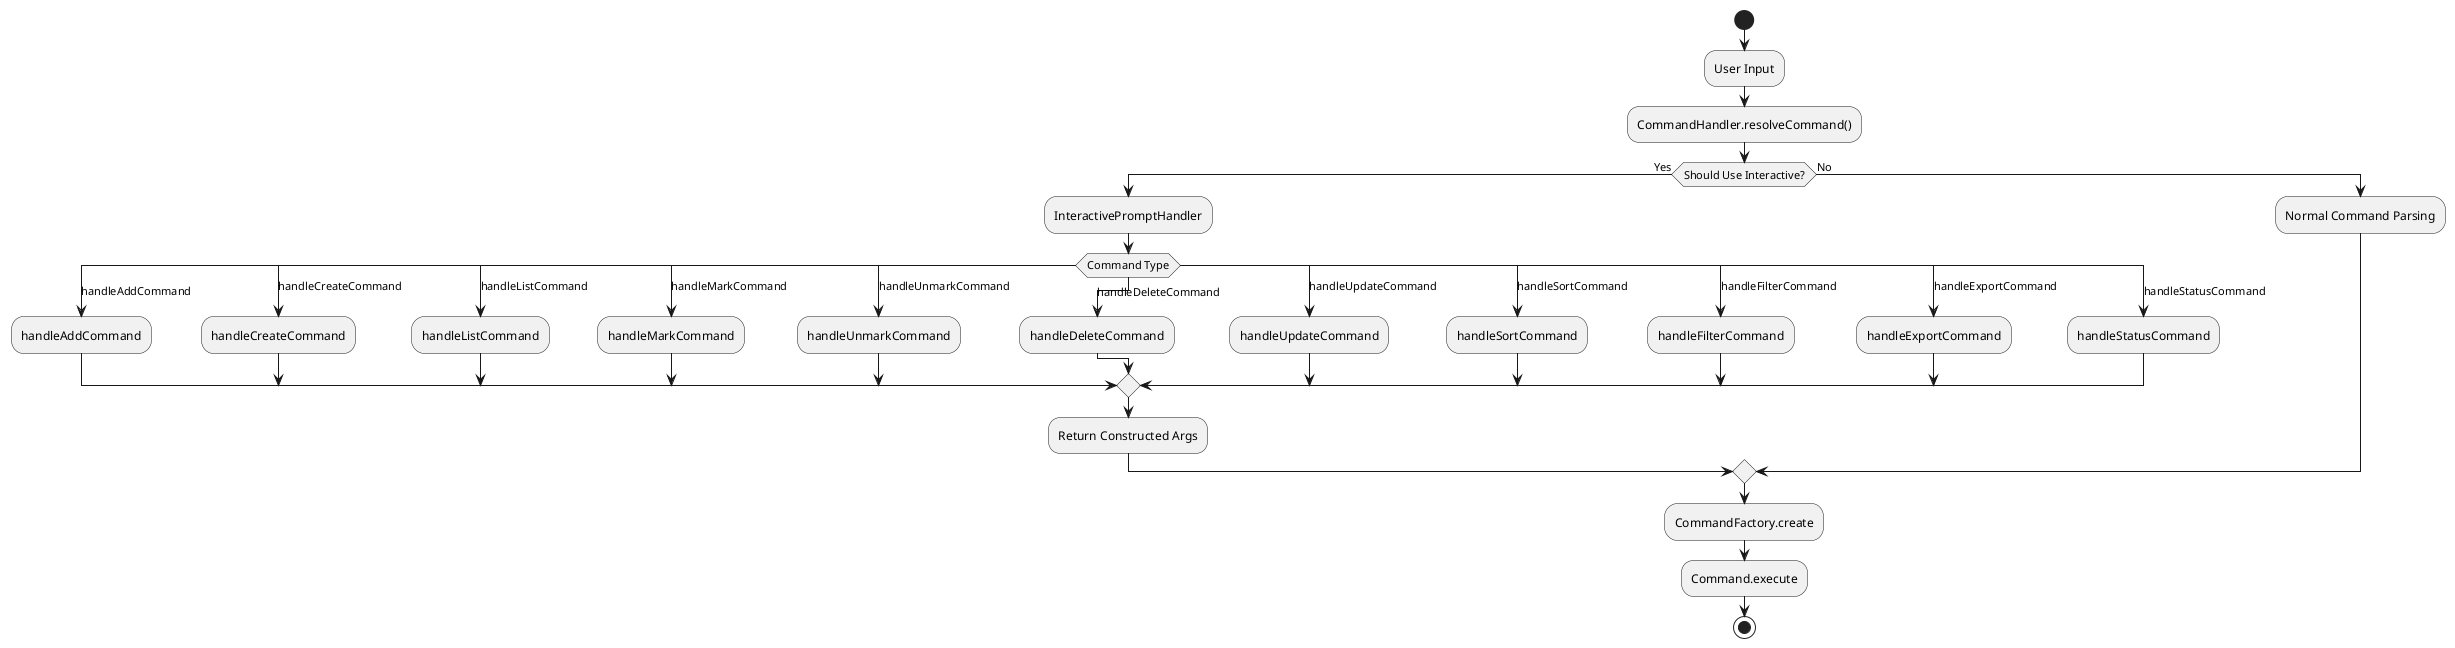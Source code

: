@startuml Interactive Mode Overview

start
:User Input;
:CommandHandler.resolveCommand();

if (Should Use Interactive?) then (Yes)
    :InteractivePromptHandler;
    switch (Command Type)
    case (handleAddCommand)
        :handleAddCommand;
    case (handleCreateCommand)
        :handleCreateCommand;
    case (handleListCommand)
        :handleListCommand;
    case (handleMarkCommand)
        :handleMarkCommand;
    case (handleUnmarkCommand)
        :handleUnmarkCommand;
    case (handleDeleteCommand)
        :handleDeleteCommand;
    case (handleUpdateCommand)
        :handleUpdateCommand;
    case (handleSortCommand)
        :handleSortCommand;
    case (handleFilterCommand)
        :handleFilterCommand;
    case (handleExportCommand)
        :handleExportCommand;
    case (handleStatusCommand)
        :handleStatusCommand;
    endswitch
    :Return Constructed Args;
else (No)
    :Normal Command Parsing;
endif

:CommandFactory.create;
:Command.execute;
stop
@enduml